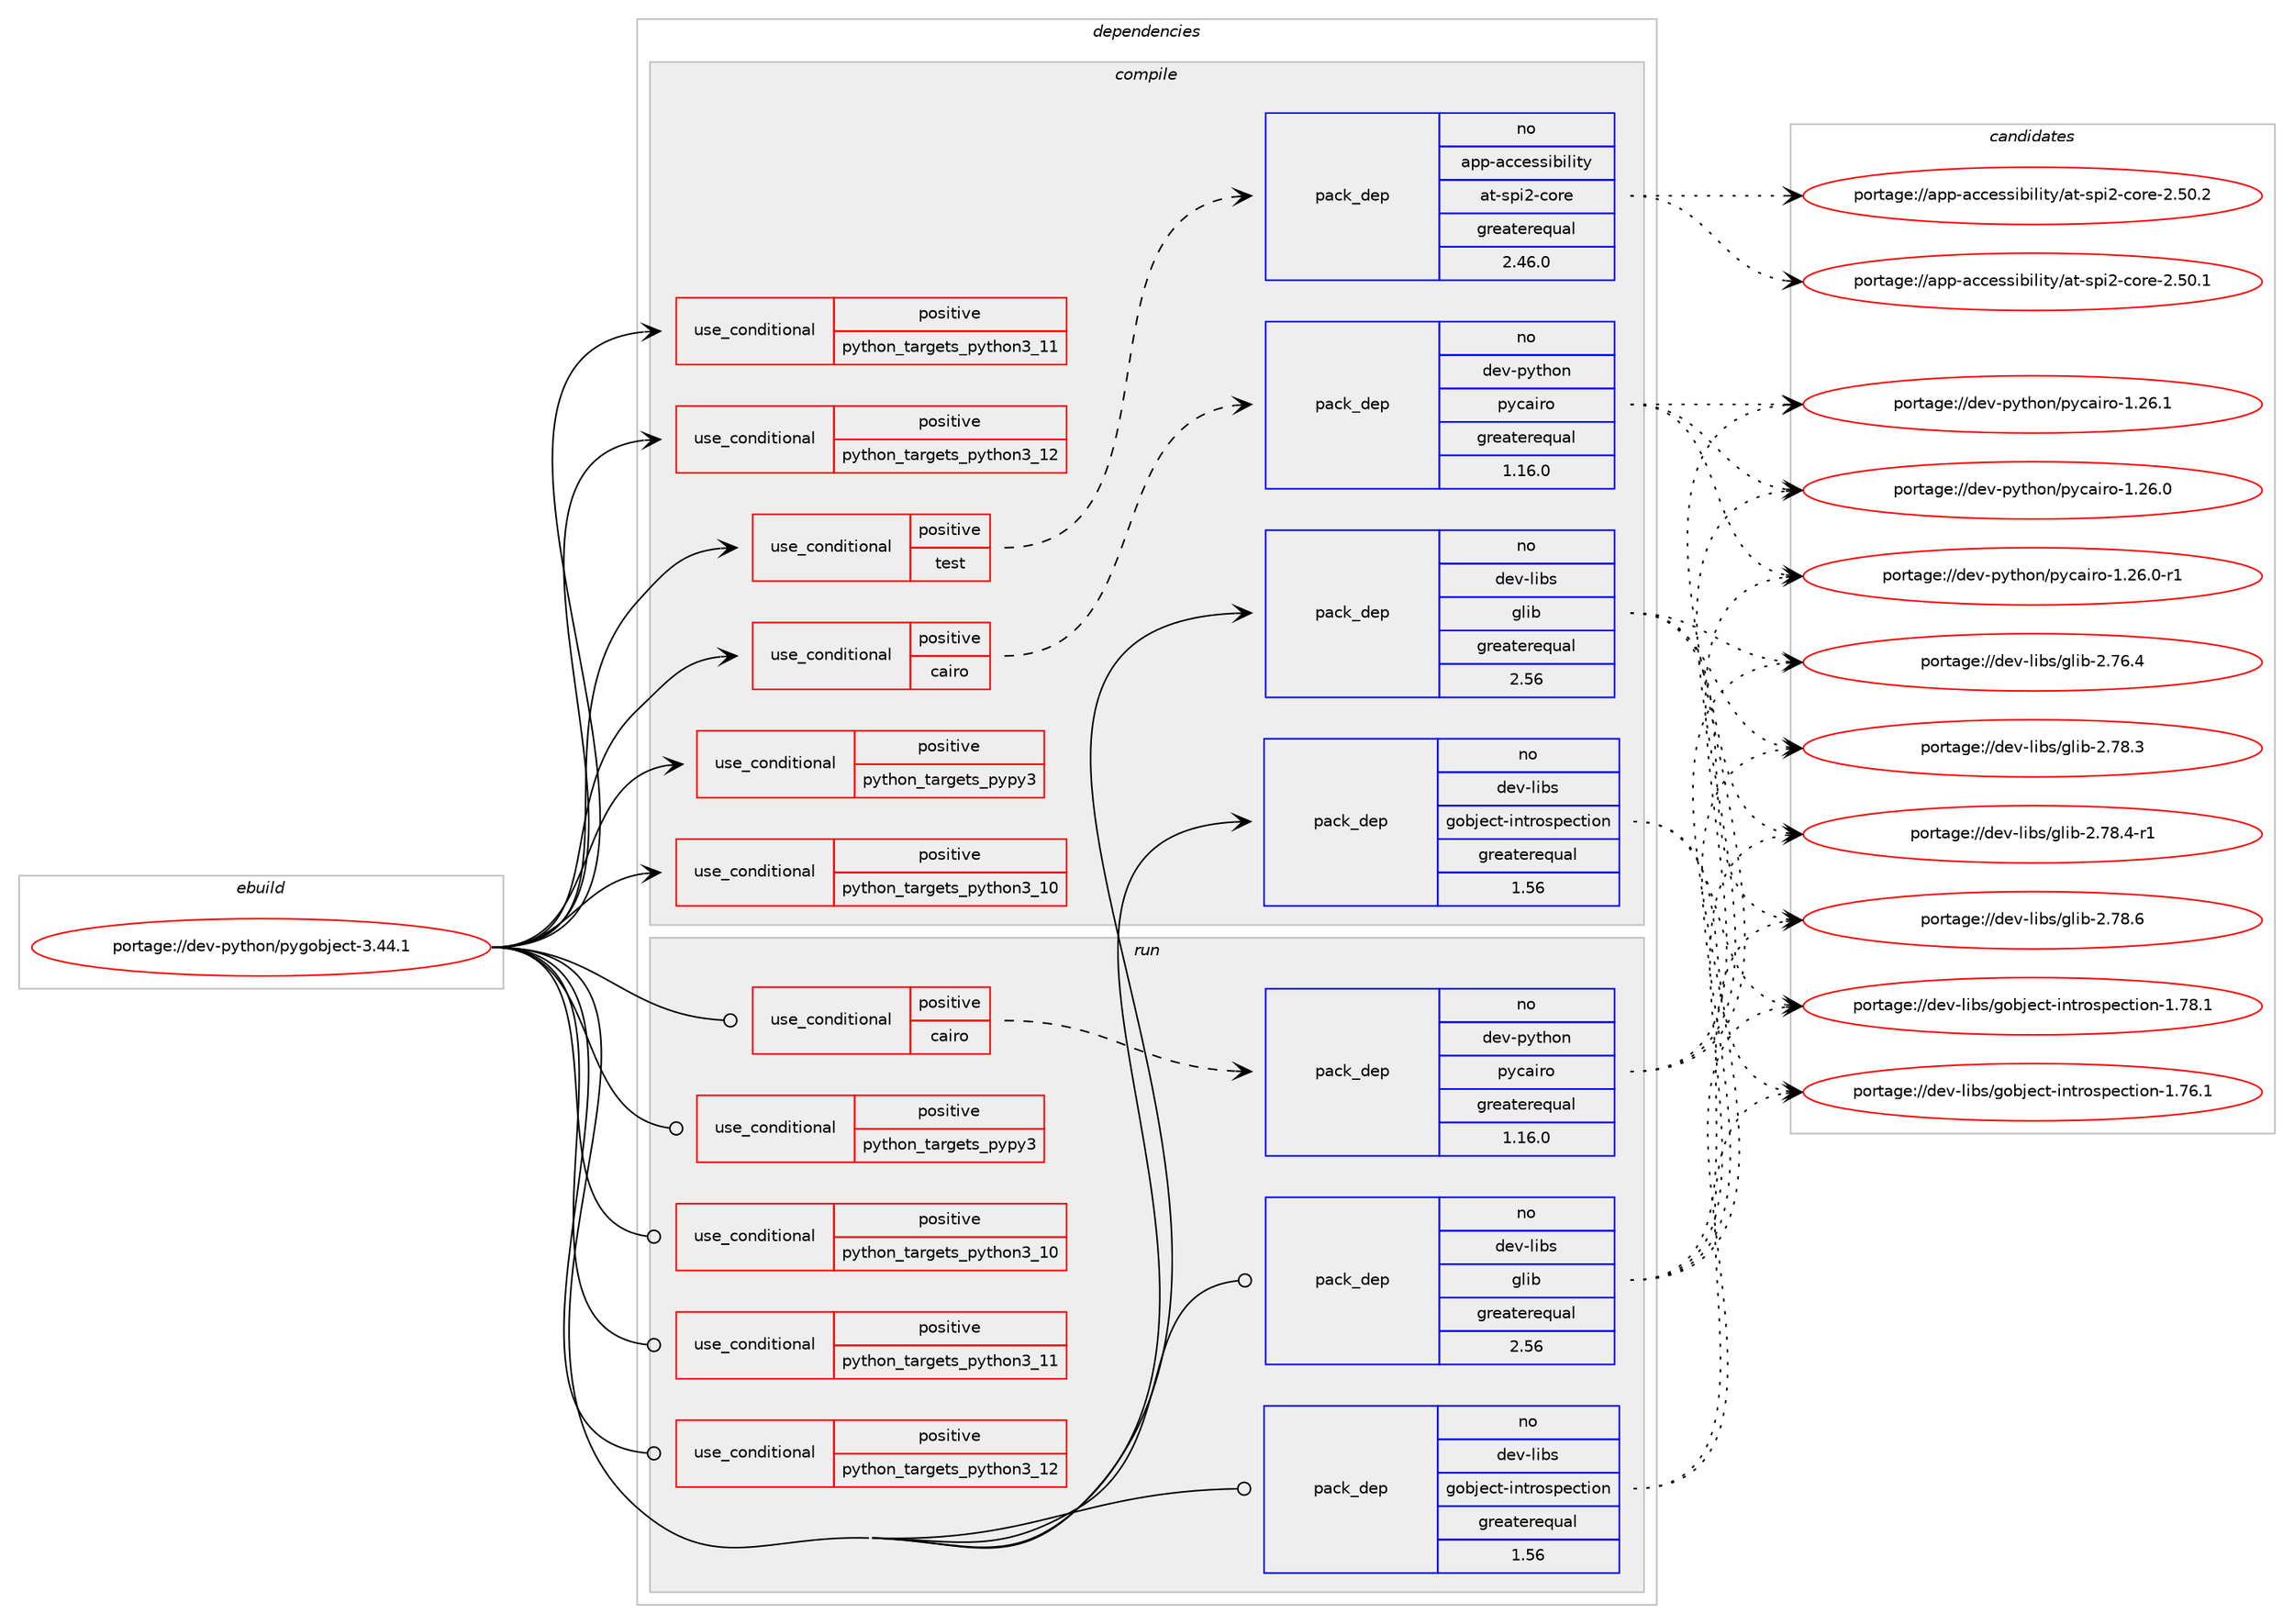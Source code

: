 digraph prolog {

# *************
# Graph options
# *************

newrank=true;
concentrate=true;
compound=true;
graph [rankdir=LR,fontname=Helvetica,fontsize=10,ranksep=1.5];#, ranksep=2.5, nodesep=0.2];
edge  [arrowhead=vee];
node  [fontname=Helvetica,fontsize=10];

# **********
# The ebuild
# **********

subgraph cluster_leftcol {
color=gray;
rank=same;
label=<<i>ebuild</i>>;
id [label="portage://dev-python/pygobject-3.44.1", color=red, width=4, href="../dev-python/pygobject-3.44.1.svg"];
}

# ****************
# The dependencies
# ****************

subgraph cluster_midcol {
color=gray;
label=<<i>dependencies</i>>;
subgraph cluster_compile {
fillcolor="#eeeeee";
style=filled;
label=<<i>compile</i>>;
subgraph cond35833 {
dependency78636 [label=<<TABLE BORDER="0" CELLBORDER="1" CELLSPACING="0" CELLPADDING="4"><TR><TD ROWSPAN="3" CELLPADDING="10">use_conditional</TD></TR><TR><TD>positive</TD></TR><TR><TD>cairo</TD></TR></TABLE>>, shape=none, color=red];
subgraph pack41582 {
dependency78637 [label=<<TABLE BORDER="0" CELLBORDER="1" CELLSPACING="0" CELLPADDING="4" WIDTH="220"><TR><TD ROWSPAN="6" CELLPADDING="30">pack_dep</TD></TR><TR><TD WIDTH="110">no</TD></TR><TR><TD>dev-python</TD></TR><TR><TD>pycairo</TD></TR><TR><TD>greaterequal</TD></TR><TR><TD>1.16.0</TD></TR></TABLE>>, shape=none, color=blue];
}
dependency78636:e -> dependency78637:w [weight=20,style="dashed",arrowhead="vee"];
# *** BEGIN UNKNOWN DEPENDENCY TYPE (TODO) ***
# dependency78636 -> package_dependency(portage://dev-python/pygobject-3.44.1,install,no,x11-libs,cairo,none,[,,],[],[use(enable(glib),none)])
# *** END UNKNOWN DEPENDENCY TYPE (TODO) ***

}
id:e -> dependency78636:w [weight=20,style="solid",arrowhead="vee"];
subgraph cond35834 {
dependency78638 [label=<<TABLE BORDER="0" CELLBORDER="1" CELLSPACING="0" CELLPADDING="4"><TR><TD ROWSPAN="3" CELLPADDING="10">use_conditional</TD></TR><TR><TD>positive</TD></TR><TR><TD>python_targets_pypy3</TD></TR></TABLE>>, shape=none, color=red];
# *** BEGIN UNKNOWN DEPENDENCY TYPE (TODO) ***
# dependency78638 -> package_dependency(portage://dev-python/pygobject-3.44.1,install,no,dev-python,pypy3,none,[,,],any_same_slot,[])
# *** END UNKNOWN DEPENDENCY TYPE (TODO) ***

}
id:e -> dependency78638:w [weight=20,style="solid",arrowhead="vee"];
subgraph cond35835 {
dependency78639 [label=<<TABLE BORDER="0" CELLBORDER="1" CELLSPACING="0" CELLPADDING="4"><TR><TD ROWSPAN="3" CELLPADDING="10">use_conditional</TD></TR><TR><TD>positive</TD></TR><TR><TD>python_targets_python3_10</TD></TR></TABLE>>, shape=none, color=red];
# *** BEGIN UNKNOWN DEPENDENCY TYPE (TODO) ***
# dependency78639 -> package_dependency(portage://dev-python/pygobject-3.44.1,install,no,dev-lang,python,none,[,,],[slot(3.10)],[])
# *** END UNKNOWN DEPENDENCY TYPE (TODO) ***

}
id:e -> dependency78639:w [weight=20,style="solid",arrowhead="vee"];
subgraph cond35836 {
dependency78640 [label=<<TABLE BORDER="0" CELLBORDER="1" CELLSPACING="0" CELLPADDING="4"><TR><TD ROWSPAN="3" CELLPADDING="10">use_conditional</TD></TR><TR><TD>positive</TD></TR><TR><TD>python_targets_python3_11</TD></TR></TABLE>>, shape=none, color=red];
# *** BEGIN UNKNOWN DEPENDENCY TYPE (TODO) ***
# dependency78640 -> package_dependency(portage://dev-python/pygobject-3.44.1,install,no,dev-lang,python,none,[,,],[slot(3.11)],[])
# *** END UNKNOWN DEPENDENCY TYPE (TODO) ***

}
id:e -> dependency78640:w [weight=20,style="solid",arrowhead="vee"];
subgraph cond35837 {
dependency78641 [label=<<TABLE BORDER="0" CELLBORDER="1" CELLSPACING="0" CELLPADDING="4"><TR><TD ROWSPAN="3" CELLPADDING="10">use_conditional</TD></TR><TR><TD>positive</TD></TR><TR><TD>python_targets_python3_12</TD></TR></TABLE>>, shape=none, color=red];
# *** BEGIN UNKNOWN DEPENDENCY TYPE (TODO) ***
# dependency78641 -> package_dependency(portage://dev-python/pygobject-3.44.1,install,no,dev-lang,python,none,[,,],[slot(3.12)],[])
# *** END UNKNOWN DEPENDENCY TYPE (TODO) ***

}
id:e -> dependency78641:w [weight=20,style="solid",arrowhead="vee"];
subgraph cond35838 {
dependency78642 [label=<<TABLE BORDER="0" CELLBORDER="1" CELLSPACING="0" CELLPADDING="4"><TR><TD ROWSPAN="3" CELLPADDING="10">use_conditional</TD></TR><TR><TD>positive</TD></TR><TR><TD>test</TD></TR></TABLE>>, shape=none, color=red];
subgraph pack41583 {
dependency78643 [label=<<TABLE BORDER="0" CELLBORDER="1" CELLSPACING="0" CELLPADDING="4" WIDTH="220"><TR><TD ROWSPAN="6" CELLPADDING="30">pack_dep</TD></TR><TR><TD WIDTH="110">no</TD></TR><TR><TD>app-accessibility</TD></TR><TR><TD>at-spi2-core</TD></TR><TR><TD>greaterequal</TD></TR><TR><TD>2.46.0</TD></TR></TABLE>>, shape=none, color=blue];
}
dependency78642:e -> dependency78643:w [weight=20,style="dashed",arrowhead="vee"];
# *** BEGIN UNKNOWN DEPENDENCY TYPE (TODO) ***
# dependency78642 -> package_dependency(portage://dev-python/pygobject-3.44.1,install,no,dev-python,pytest,none,[,,],[],[use(optenable(python_targets_pypy3),negative),use(optenable(python_targets_python3_10),negative),use(optenable(python_targets_python3_11),negative),use(optenable(python_targets_python3_12),negative)])
# *** END UNKNOWN DEPENDENCY TYPE (TODO) ***

# *** BEGIN UNKNOWN DEPENDENCY TYPE (TODO) ***
# dependency78642 -> package_dependency(portage://dev-python/pygobject-3.44.1,install,no,x11-libs,gdk-pixbuf,none,[,,],[slot(2)],[use(enable(introspection),none),use(enable(jpeg),none)])
# *** END UNKNOWN DEPENDENCY TYPE (TODO) ***

# *** BEGIN UNKNOWN DEPENDENCY TYPE (TODO) ***
# dependency78642 -> package_dependency(portage://dev-python/pygobject-3.44.1,install,no,x11-libs,gtk+,none,[,,],[slot(3)],[use(enable(introspection),none)])
# *** END UNKNOWN DEPENDENCY TYPE (TODO) ***

# *** BEGIN UNKNOWN DEPENDENCY TYPE (TODO) ***
# dependency78642 -> package_dependency(portage://dev-python/pygobject-3.44.1,install,no,x11-libs,pango,none,[,,],[],[use(enable(introspection),none)])
# *** END UNKNOWN DEPENDENCY TYPE (TODO) ***

}
id:e -> dependency78642:w [weight=20,style="solid",arrowhead="vee"];
subgraph pack41584 {
dependency78644 [label=<<TABLE BORDER="0" CELLBORDER="1" CELLSPACING="0" CELLPADDING="4" WIDTH="220"><TR><TD ROWSPAN="6" CELLPADDING="30">pack_dep</TD></TR><TR><TD WIDTH="110">no</TD></TR><TR><TD>dev-libs</TD></TR><TR><TD>glib</TD></TR><TR><TD>greaterequal</TD></TR><TR><TD>2.56</TD></TR></TABLE>>, shape=none, color=blue];
}
id:e -> dependency78644:w [weight=20,style="solid",arrowhead="vee"];
subgraph pack41585 {
dependency78645 [label=<<TABLE BORDER="0" CELLBORDER="1" CELLSPACING="0" CELLPADDING="4" WIDTH="220"><TR><TD ROWSPAN="6" CELLPADDING="30">pack_dep</TD></TR><TR><TD WIDTH="110">no</TD></TR><TR><TD>dev-libs</TD></TR><TR><TD>gobject-introspection</TD></TR><TR><TD>greaterequal</TD></TR><TR><TD>1.56</TD></TR></TABLE>>, shape=none, color=blue];
}
id:e -> dependency78645:w [weight=20,style="solid",arrowhead="vee"];
# *** BEGIN UNKNOWN DEPENDENCY TYPE (TODO) ***
# id -> package_dependency(portage://dev-python/pygobject-3.44.1,install,no,dev-libs,libffi,none,[,,],any_same_slot,[])
# *** END UNKNOWN DEPENDENCY TYPE (TODO) ***

}
subgraph cluster_compileandrun {
fillcolor="#eeeeee";
style=filled;
label=<<i>compile and run</i>>;
}
subgraph cluster_run {
fillcolor="#eeeeee";
style=filled;
label=<<i>run</i>>;
subgraph cond35839 {
dependency78646 [label=<<TABLE BORDER="0" CELLBORDER="1" CELLSPACING="0" CELLPADDING="4"><TR><TD ROWSPAN="3" CELLPADDING="10">use_conditional</TD></TR><TR><TD>positive</TD></TR><TR><TD>cairo</TD></TR></TABLE>>, shape=none, color=red];
subgraph pack41586 {
dependency78647 [label=<<TABLE BORDER="0" CELLBORDER="1" CELLSPACING="0" CELLPADDING="4" WIDTH="220"><TR><TD ROWSPAN="6" CELLPADDING="30">pack_dep</TD></TR><TR><TD WIDTH="110">no</TD></TR><TR><TD>dev-python</TD></TR><TR><TD>pycairo</TD></TR><TR><TD>greaterequal</TD></TR><TR><TD>1.16.0</TD></TR></TABLE>>, shape=none, color=blue];
}
dependency78646:e -> dependency78647:w [weight=20,style="dashed",arrowhead="vee"];
# *** BEGIN UNKNOWN DEPENDENCY TYPE (TODO) ***
# dependency78646 -> package_dependency(portage://dev-python/pygobject-3.44.1,run,no,x11-libs,cairo,none,[,,],[],[use(enable(glib),none)])
# *** END UNKNOWN DEPENDENCY TYPE (TODO) ***

}
id:e -> dependency78646:w [weight=20,style="solid",arrowhead="odot"];
subgraph cond35840 {
dependency78648 [label=<<TABLE BORDER="0" CELLBORDER="1" CELLSPACING="0" CELLPADDING="4"><TR><TD ROWSPAN="3" CELLPADDING="10">use_conditional</TD></TR><TR><TD>positive</TD></TR><TR><TD>python_targets_pypy3</TD></TR></TABLE>>, shape=none, color=red];
# *** BEGIN UNKNOWN DEPENDENCY TYPE (TODO) ***
# dependency78648 -> package_dependency(portage://dev-python/pygobject-3.44.1,run,no,dev-python,pypy3,none,[,,],any_same_slot,[])
# *** END UNKNOWN DEPENDENCY TYPE (TODO) ***

}
id:e -> dependency78648:w [weight=20,style="solid",arrowhead="odot"];
subgraph cond35841 {
dependency78649 [label=<<TABLE BORDER="0" CELLBORDER="1" CELLSPACING="0" CELLPADDING="4"><TR><TD ROWSPAN="3" CELLPADDING="10">use_conditional</TD></TR><TR><TD>positive</TD></TR><TR><TD>python_targets_python3_10</TD></TR></TABLE>>, shape=none, color=red];
# *** BEGIN UNKNOWN DEPENDENCY TYPE (TODO) ***
# dependency78649 -> package_dependency(portage://dev-python/pygobject-3.44.1,run,no,dev-lang,python,none,[,,],[slot(3.10)],[])
# *** END UNKNOWN DEPENDENCY TYPE (TODO) ***

}
id:e -> dependency78649:w [weight=20,style="solid",arrowhead="odot"];
subgraph cond35842 {
dependency78650 [label=<<TABLE BORDER="0" CELLBORDER="1" CELLSPACING="0" CELLPADDING="4"><TR><TD ROWSPAN="3" CELLPADDING="10">use_conditional</TD></TR><TR><TD>positive</TD></TR><TR><TD>python_targets_python3_11</TD></TR></TABLE>>, shape=none, color=red];
# *** BEGIN UNKNOWN DEPENDENCY TYPE (TODO) ***
# dependency78650 -> package_dependency(portage://dev-python/pygobject-3.44.1,run,no,dev-lang,python,none,[,,],[slot(3.11)],[])
# *** END UNKNOWN DEPENDENCY TYPE (TODO) ***

}
id:e -> dependency78650:w [weight=20,style="solid",arrowhead="odot"];
subgraph cond35843 {
dependency78651 [label=<<TABLE BORDER="0" CELLBORDER="1" CELLSPACING="0" CELLPADDING="4"><TR><TD ROWSPAN="3" CELLPADDING="10">use_conditional</TD></TR><TR><TD>positive</TD></TR><TR><TD>python_targets_python3_12</TD></TR></TABLE>>, shape=none, color=red];
# *** BEGIN UNKNOWN DEPENDENCY TYPE (TODO) ***
# dependency78651 -> package_dependency(portage://dev-python/pygobject-3.44.1,run,no,dev-lang,python,none,[,,],[slot(3.12)],[])
# *** END UNKNOWN DEPENDENCY TYPE (TODO) ***

}
id:e -> dependency78651:w [weight=20,style="solid",arrowhead="odot"];
subgraph pack41587 {
dependency78652 [label=<<TABLE BORDER="0" CELLBORDER="1" CELLSPACING="0" CELLPADDING="4" WIDTH="220"><TR><TD ROWSPAN="6" CELLPADDING="30">pack_dep</TD></TR><TR><TD WIDTH="110">no</TD></TR><TR><TD>dev-libs</TD></TR><TR><TD>glib</TD></TR><TR><TD>greaterequal</TD></TR><TR><TD>2.56</TD></TR></TABLE>>, shape=none, color=blue];
}
id:e -> dependency78652:w [weight=20,style="solid",arrowhead="odot"];
subgraph pack41588 {
dependency78653 [label=<<TABLE BORDER="0" CELLBORDER="1" CELLSPACING="0" CELLPADDING="4" WIDTH="220"><TR><TD ROWSPAN="6" CELLPADDING="30">pack_dep</TD></TR><TR><TD WIDTH="110">no</TD></TR><TR><TD>dev-libs</TD></TR><TR><TD>gobject-introspection</TD></TR><TR><TD>greaterequal</TD></TR><TR><TD>1.56</TD></TR></TABLE>>, shape=none, color=blue];
}
id:e -> dependency78653:w [weight=20,style="solid",arrowhead="odot"];
# *** BEGIN UNKNOWN DEPENDENCY TYPE (TODO) ***
# id -> package_dependency(portage://dev-python/pygobject-3.44.1,run,no,dev-libs,libffi,none,[,,],any_same_slot,[])
# *** END UNKNOWN DEPENDENCY TYPE (TODO) ***

}
}

# **************
# The candidates
# **************

subgraph cluster_choices {
rank=same;
color=gray;
label=<<i>candidates</i>>;

subgraph choice41582 {
color=black;
nodesep=1;
choice1001011184511212111610411111047112121999710511411145494650544648 [label="portage://dev-python/pycairo-1.26.0", color=red, width=4,href="../dev-python/pycairo-1.26.0.svg"];
choice10010111845112121116104111110471121219997105114111454946505446484511449 [label="portage://dev-python/pycairo-1.26.0-r1", color=red, width=4,href="../dev-python/pycairo-1.26.0-r1.svg"];
choice1001011184511212111610411111047112121999710511411145494650544649 [label="portage://dev-python/pycairo-1.26.1", color=red, width=4,href="../dev-python/pycairo-1.26.1.svg"];
dependency78637:e -> choice1001011184511212111610411111047112121999710511411145494650544648:w [style=dotted,weight="100"];
dependency78637:e -> choice10010111845112121116104111110471121219997105114111454946505446484511449:w [style=dotted,weight="100"];
dependency78637:e -> choice1001011184511212111610411111047112121999710511411145494650544649:w [style=dotted,weight="100"];
}
subgraph choice41583 {
color=black;
nodesep=1;
choice97112112459799991011151151059810510810511612147971164511511210550459911111410145504653484649 [label="portage://app-accessibility/at-spi2-core-2.50.1", color=red, width=4,href="../app-accessibility/at-spi2-core-2.50.1.svg"];
choice97112112459799991011151151059810510810511612147971164511511210550459911111410145504653484650 [label="portage://app-accessibility/at-spi2-core-2.50.2", color=red, width=4,href="../app-accessibility/at-spi2-core-2.50.2.svg"];
dependency78643:e -> choice97112112459799991011151151059810510810511612147971164511511210550459911111410145504653484649:w [style=dotted,weight="100"];
dependency78643:e -> choice97112112459799991011151151059810510810511612147971164511511210550459911111410145504653484650:w [style=dotted,weight="100"];
}
subgraph choice41584 {
color=black;
nodesep=1;
choice1001011184510810598115471031081059845504655544652 [label="portage://dev-libs/glib-2.76.4", color=red, width=4,href="../dev-libs/glib-2.76.4.svg"];
choice1001011184510810598115471031081059845504655564651 [label="portage://dev-libs/glib-2.78.3", color=red, width=4,href="../dev-libs/glib-2.78.3.svg"];
choice10010111845108105981154710310810598455046555646524511449 [label="portage://dev-libs/glib-2.78.4-r1", color=red, width=4,href="../dev-libs/glib-2.78.4-r1.svg"];
choice1001011184510810598115471031081059845504655564654 [label="portage://dev-libs/glib-2.78.6", color=red, width=4,href="../dev-libs/glib-2.78.6.svg"];
dependency78644:e -> choice1001011184510810598115471031081059845504655544652:w [style=dotted,weight="100"];
dependency78644:e -> choice1001011184510810598115471031081059845504655564651:w [style=dotted,weight="100"];
dependency78644:e -> choice10010111845108105981154710310810598455046555646524511449:w [style=dotted,weight="100"];
dependency78644:e -> choice1001011184510810598115471031081059845504655564654:w [style=dotted,weight="100"];
}
subgraph choice41585 {
color=black;
nodesep=1;
choice1001011184510810598115471031119810610199116451051101161141111151121019911610511111045494655544649 [label="portage://dev-libs/gobject-introspection-1.76.1", color=red, width=4,href="../dev-libs/gobject-introspection-1.76.1.svg"];
choice1001011184510810598115471031119810610199116451051101161141111151121019911610511111045494655564649 [label="portage://dev-libs/gobject-introspection-1.78.1", color=red, width=4,href="../dev-libs/gobject-introspection-1.78.1.svg"];
dependency78645:e -> choice1001011184510810598115471031119810610199116451051101161141111151121019911610511111045494655544649:w [style=dotted,weight="100"];
dependency78645:e -> choice1001011184510810598115471031119810610199116451051101161141111151121019911610511111045494655564649:w [style=dotted,weight="100"];
}
subgraph choice41586 {
color=black;
nodesep=1;
choice1001011184511212111610411111047112121999710511411145494650544648 [label="portage://dev-python/pycairo-1.26.0", color=red, width=4,href="../dev-python/pycairo-1.26.0.svg"];
choice10010111845112121116104111110471121219997105114111454946505446484511449 [label="portage://dev-python/pycairo-1.26.0-r1", color=red, width=4,href="../dev-python/pycairo-1.26.0-r1.svg"];
choice1001011184511212111610411111047112121999710511411145494650544649 [label="portage://dev-python/pycairo-1.26.1", color=red, width=4,href="../dev-python/pycairo-1.26.1.svg"];
dependency78647:e -> choice1001011184511212111610411111047112121999710511411145494650544648:w [style=dotted,weight="100"];
dependency78647:e -> choice10010111845112121116104111110471121219997105114111454946505446484511449:w [style=dotted,weight="100"];
dependency78647:e -> choice1001011184511212111610411111047112121999710511411145494650544649:w [style=dotted,weight="100"];
}
subgraph choice41587 {
color=black;
nodesep=1;
choice1001011184510810598115471031081059845504655544652 [label="portage://dev-libs/glib-2.76.4", color=red, width=4,href="../dev-libs/glib-2.76.4.svg"];
choice1001011184510810598115471031081059845504655564651 [label="portage://dev-libs/glib-2.78.3", color=red, width=4,href="../dev-libs/glib-2.78.3.svg"];
choice10010111845108105981154710310810598455046555646524511449 [label="portage://dev-libs/glib-2.78.4-r1", color=red, width=4,href="../dev-libs/glib-2.78.4-r1.svg"];
choice1001011184510810598115471031081059845504655564654 [label="portage://dev-libs/glib-2.78.6", color=red, width=4,href="../dev-libs/glib-2.78.6.svg"];
dependency78652:e -> choice1001011184510810598115471031081059845504655544652:w [style=dotted,weight="100"];
dependency78652:e -> choice1001011184510810598115471031081059845504655564651:w [style=dotted,weight="100"];
dependency78652:e -> choice10010111845108105981154710310810598455046555646524511449:w [style=dotted,weight="100"];
dependency78652:e -> choice1001011184510810598115471031081059845504655564654:w [style=dotted,weight="100"];
}
subgraph choice41588 {
color=black;
nodesep=1;
choice1001011184510810598115471031119810610199116451051101161141111151121019911610511111045494655544649 [label="portage://dev-libs/gobject-introspection-1.76.1", color=red, width=4,href="../dev-libs/gobject-introspection-1.76.1.svg"];
choice1001011184510810598115471031119810610199116451051101161141111151121019911610511111045494655564649 [label="portage://dev-libs/gobject-introspection-1.78.1", color=red, width=4,href="../dev-libs/gobject-introspection-1.78.1.svg"];
dependency78653:e -> choice1001011184510810598115471031119810610199116451051101161141111151121019911610511111045494655544649:w [style=dotted,weight="100"];
dependency78653:e -> choice1001011184510810598115471031119810610199116451051101161141111151121019911610511111045494655564649:w [style=dotted,weight="100"];
}
}

}
